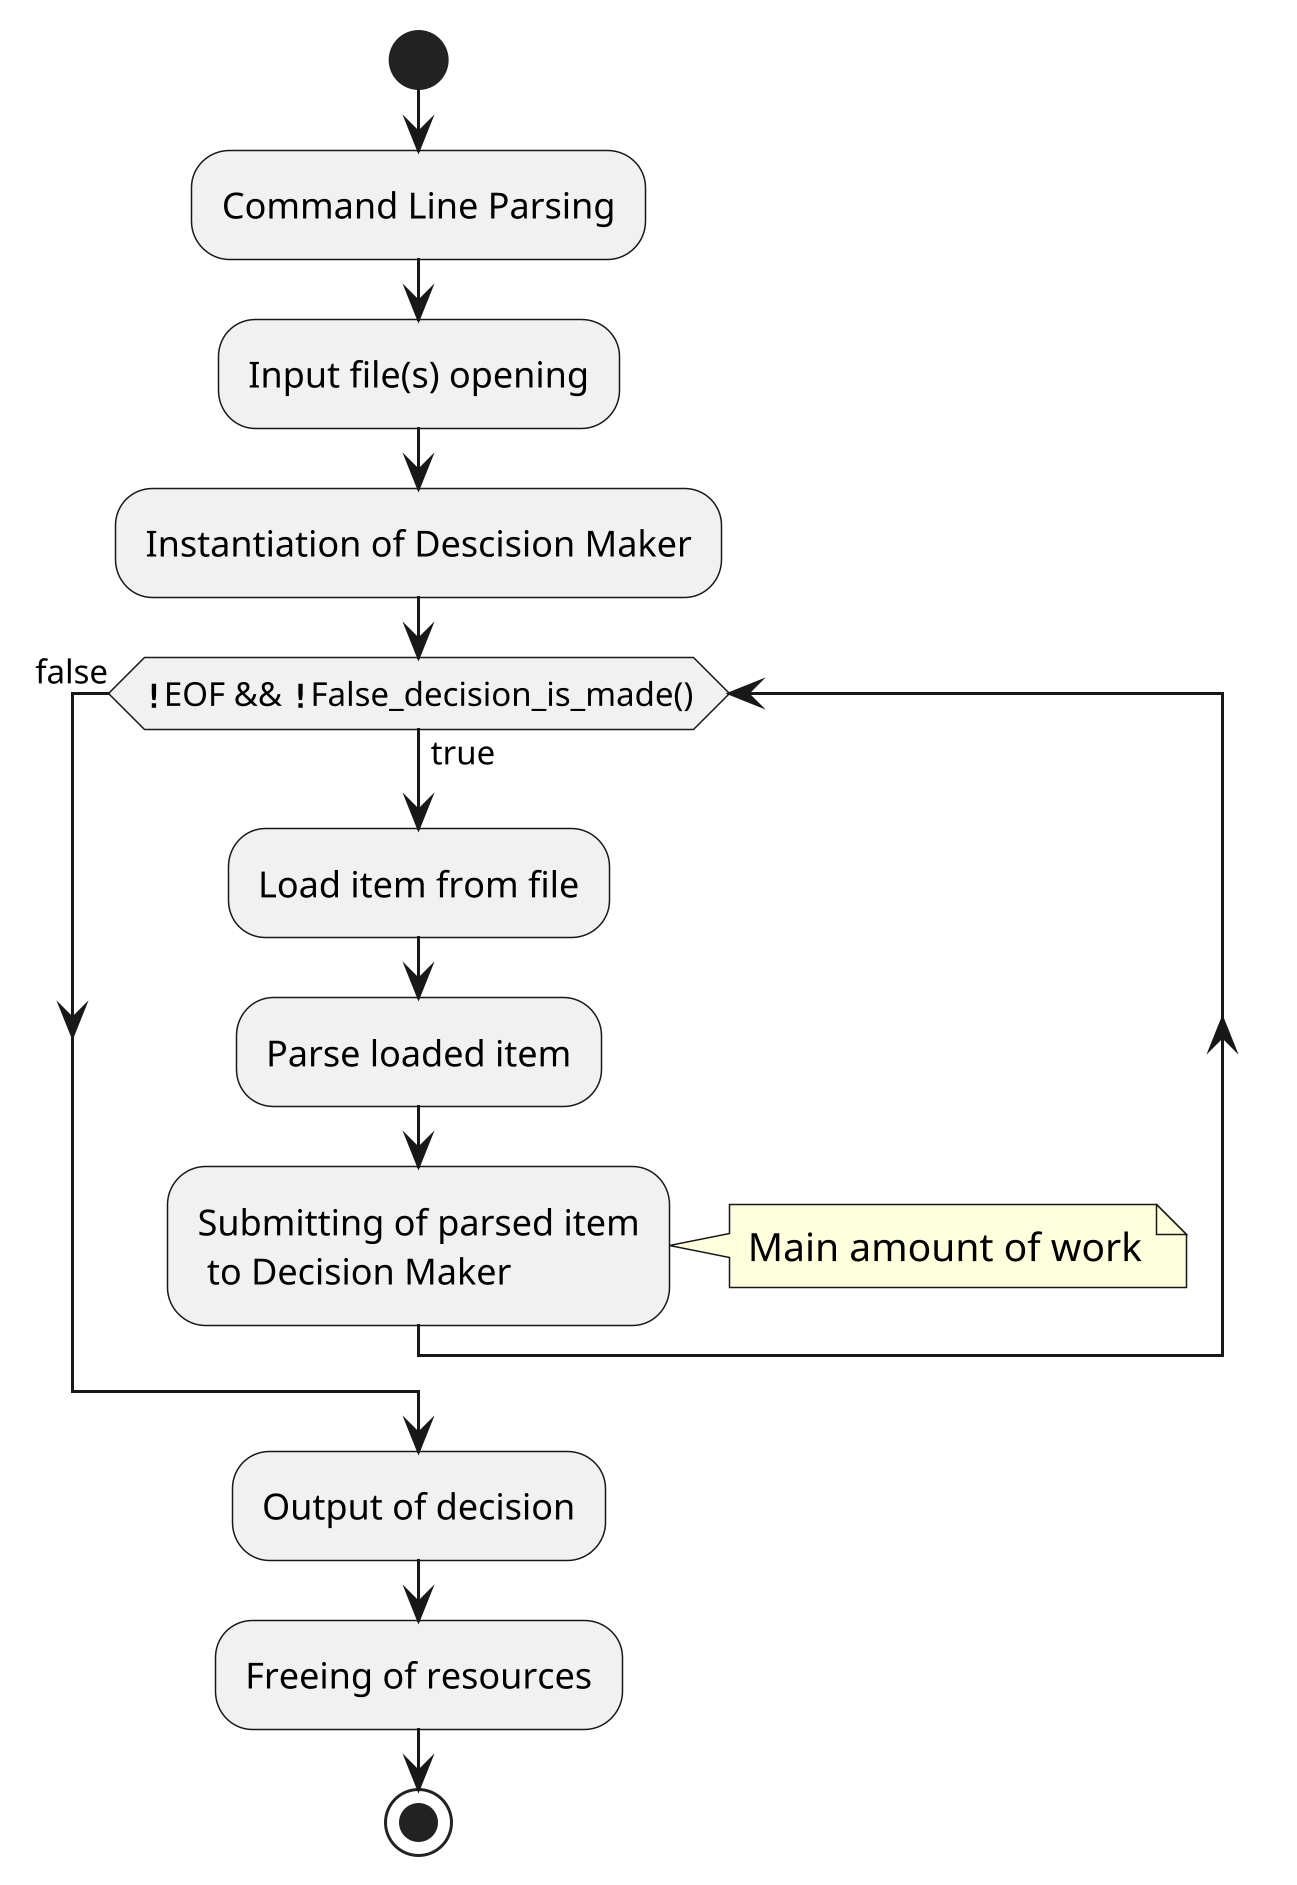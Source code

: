 @startuml
scale 3.0
start
:Command Line Parsing;
:Input file(s) opening;
:Instantiation of Descision Maker;

while (**""!""**EOF && **""!""**False_decision_is_made()) is (true)
	:Load item from file;
	:Parse loaded item;
	:Submitting of parsed item
	 to Decision Maker;
	note right
		Main amount of work
	end note
endwhile (false)

:Output of decision;
:Freeing of resources;
stop
@enduml

